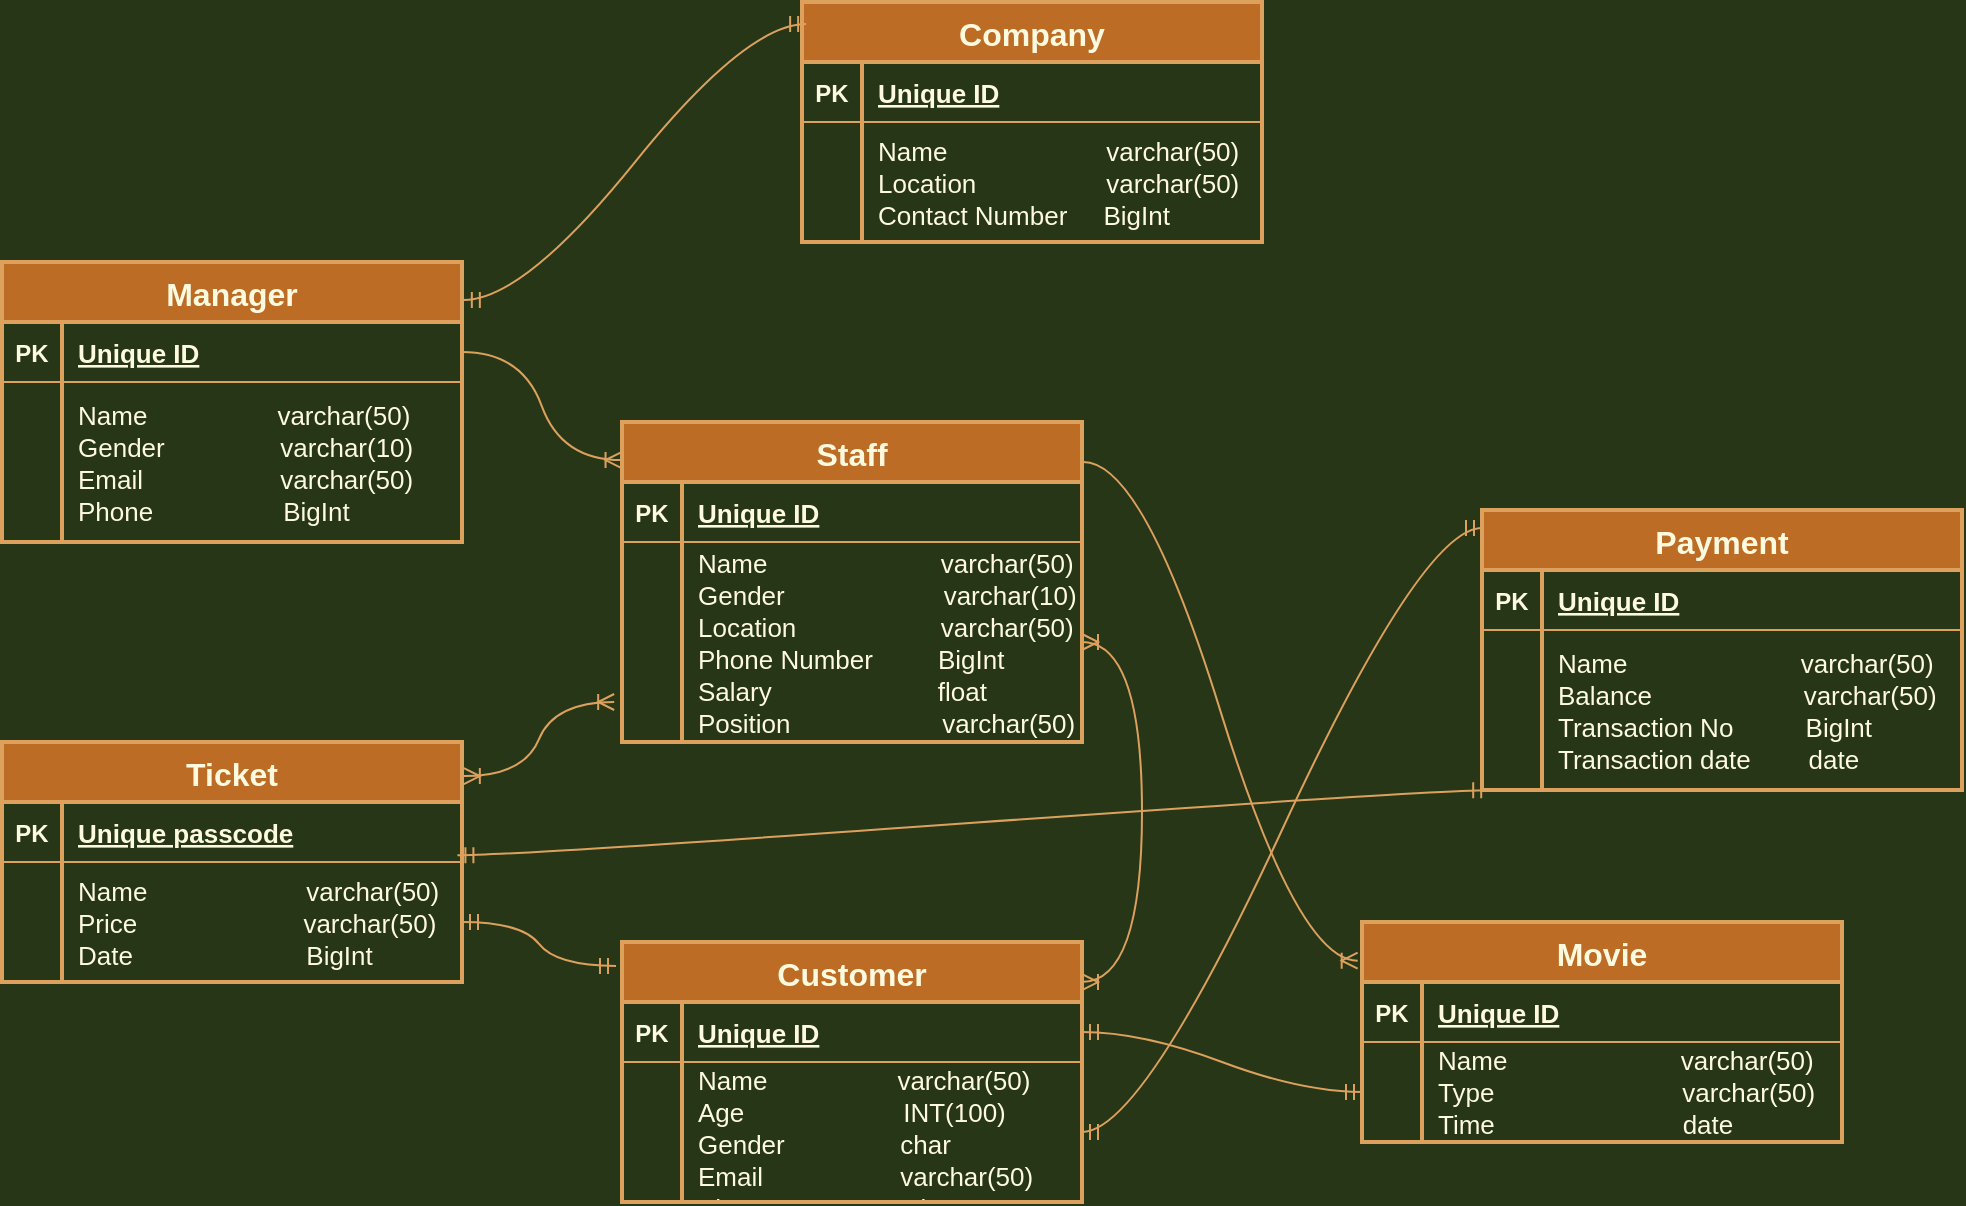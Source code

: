<mxfile version="13.9.9" type="device"><diagram id="zYq0MSpnBEJ_2Lk9Qg2k" name="Page-1"><mxGraphModel dx="1217" dy="706" grid="1" gridSize="10" guides="1" tooltips="1" connect="1" arrows="1" fold="1" page="1" pageScale="1" pageWidth="1169" pageHeight="827" background="#283618" math="0" shadow="0"><root><mxCell id="0"/><mxCell id="1" parent="0"/><mxCell id="_sh0Wcd_oLOZYCnd6EBC-60" value="Company" style="shape=table;startSize=30;container=1;collapsible=1;childLayout=tableLayout;fixedRows=1;rowLines=0;fontStyle=1;align=center;resizeLast=1;strokeWidth=2;fontSize=16;fillColor=#BC6C25;strokeColor=#DDA15E;fontColor=#FEFAE0;" parent="1" vertex="1"><mxGeometry x="530" y="90" width="230" height="120" as="geometry"><mxRectangle x="440" y="100" width="110" height="30" as="alternateBounds"/></mxGeometry></mxCell><mxCell id="_sh0Wcd_oLOZYCnd6EBC-61" value="" style="shape=partialRectangle;collapsible=0;dropTarget=0;pointerEvents=0;fillColor=none;top=0;left=0;bottom=1;right=0;points=[[0,0.5],[1,0.5]];portConstraint=eastwest;strokeColor=#DDA15E;fontColor=#FEFAE0;" parent="_sh0Wcd_oLOZYCnd6EBC-60" vertex="1"><mxGeometry y="30" width="230" height="30" as="geometry"/></mxCell><mxCell id="_sh0Wcd_oLOZYCnd6EBC-62" value="PK" style="shape=partialRectangle;connectable=0;fillColor=none;top=0;left=0;bottom=0;right=0;fontStyle=1;overflow=hidden;strokeColor=#DDA15E;fontColor=#FEFAE0;" parent="_sh0Wcd_oLOZYCnd6EBC-61" vertex="1"><mxGeometry width="30" height="30" as="geometry"/></mxCell><mxCell id="_sh0Wcd_oLOZYCnd6EBC-63" value="Unique ID" style="shape=partialRectangle;connectable=0;fillColor=none;top=0;left=0;bottom=0;right=0;align=left;spacingLeft=6;fontStyle=5;overflow=hidden;fontSize=13;strokeColor=#DDA15E;fontColor=#FEFAE0;" parent="_sh0Wcd_oLOZYCnd6EBC-61" vertex="1"><mxGeometry x="30" width="200" height="30" as="geometry"/></mxCell><mxCell id="_sh0Wcd_oLOZYCnd6EBC-64" value="" style="shape=partialRectangle;collapsible=0;dropTarget=0;pointerEvents=0;fillColor=none;top=0;left=0;bottom=0;right=0;points=[[0,0.5],[1,0.5]];portConstraint=eastwest;strokeColor=#DDA15E;fontColor=#FEFAE0;" parent="_sh0Wcd_oLOZYCnd6EBC-60" vertex="1"><mxGeometry y="60" width="230" height="60" as="geometry"/></mxCell><mxCell id="_sh0Wcd_oLOZYCnd6EBC-65" value="" style="shape=partialRectangle;connectable=0;fillColor=none;top=0;left=0;bottom=0;right=0;editable=1;overflow=hidden;strokeColor=#DDA15E;fontColor=#FEFAE0;" parent="_sh0Wcd_oLOZYCnd6EBC-64" vertex="1"><mxGeometry width="30" height="60" as="geometry"/></mxCell><mxCell id="_sh0Wcd_oLOZYCnd6EBC-66" value="Name                      varchar(50)&#10;Location                  varchar(50)&#10;Contact Number     BigInt" style="shape=partialRectangle;connectable=0;fillColor=none;top=0;left=0;bottom=0;right=0;align=left;spacingLeft=6;overflow=hidden;fontStyle=0;fontSize=13;strokeColor=#DDA15E;fontColor=#FEFAE0;" parent="_sh0Wcd_oLOZYCnd6EBC-64" vertex="1"><mxGeometry x="30" width="200" height="60" as="geometry"/></mxCell><mxCell id="_sh0Wcd_oLOZYCnd6EBC-67" value="" style="group;fontColor=#FEFAE0;" parent="1" vertex="1" connectable="0"><mxGeometry x="130" y="220" width="230" height="140" as="geometry"/></mxCell><mxCell id="_sh0Wcd_oLOZYCnd6EBC-68" value="Manager" style="shape=table;startSize=30;container=1;collapsible=1;childLayout=tableLayout;fixedRows=1;rowLines=0;fontStyle=1;align=center;resizeLast=1;strokeWidth=2;fontSize=16;fillColor=#BC6C25;strokeColor=#DDA15E;fontColor=#FEFAE0;" parent="_sh0Wcd_oLOZYCnd6EBC-67" vertex="1"><mxGeometry width="230" height="140" as="geometry"><mxRectangle width="100" height="30" as="alternateBounds"/></mxGeometry></mxCell><mxCell id="_sh0Wcd_oLOZYCnd6EBC-69" value="" style="shape=partialRectangle;collapsible=0;dropTarget=0;pointerEvents=0;fillColor=none;top=0;left=0;bottom=1;right=0;points=[[0,0.5],[1,0.5]];portConstraint=eastwest;strokeColor=#DDA15E;fontColor=#FEFAE0;" parent="_sh0Wcd_oLOZYCnd6EBC-68" vertex="1"><mxGeometry y="30" width="230" height="30" as="geometry"/></mxCell><mxCell id="_sh0Wcd_oLOZYCnd6EBC-70" value="PK" style="shape=partialRectangle;connectable=0;fillColor=none;top=0;left=0;bottom=0;right=0;fontStyle=1;overflow=hidden;strokeColor=#DDA15E;fontColor=#FEFAE0;" parent="_sh0Wcd_oLOZYCnd6EBC-69" vertex="1"><mxGeometry width="30" height="30" as="geometry"/></mxCell><mxCell id="_sh0Wcd_oLOZYCnd6EBC-71" value="Unique ID" style="shape=partialRectangle;connectable=0;fillColor=none;top=0;left=0;bottom=0;right=0;align=left;spacingLeft=6;fontStyle=5;overflow=hidden;fontSize=13;strokeColor=#DDA15E;fontColor=#FEFAE0;" parent="_sh0Wcd_oLOZYCnd6EBC-69" vertex="1"><mxGeometry x="30" width="200" height="30" as="geometry"/></mxCell><mxCell id="_sh0Wcd_oLOZYCnd6EBC-72" value="" style="shape=partialRectangle;collapsible=0;dropTarget=0;pointerEvents=0;fillColor=none;top=0;left=0;bottom=0;right=0;points=[[0,0.5],[1,0.5]];portConstraint=eastwest;strokeColor=#DDA15E;fontColor=#FEFAE0;" parent="_sh0Wcd_oLOZYCnd6EBC-68" vertex="1"><mxGeometry y="60" width="230" height="80" as="geometry"/></mxCell><mxCell id="_sh0Wcd_oLOZYCnd6EBC-73" value="" style="shape=partialRectangle;connectable=0;fillColor=none;top=0;left=0;bottom=0;right=0;editable=1;overflow=hidden;strokeColor=#DDA15E;fontColor=#FEFAE0;" parent="_sh0Wcd_oLOZYCnd6EBC-72" vertex="1"><mxGeometry width="30" height="80" as="geometry"/></mxCell><mxCell id="_sh0Wcd_oLOZYCnd6EBC-74" value="Name                  varchar(50)&#10;Gender                varchar(10)&#10;Email                   varchar(50)&#10;Phone                  BigInt" style="shape=partialRectangle;connectable=0;fillColor=none;top=0;left=0;bottom=0;right=0;align=left;spacingLeft=6;overflow=hidden;fontStyle=0;fontSize=13;strokeColor=#DDA15E;fontColor=#FEFAE0;" parent="_sh0Wcd_oLOZYCnd6EBC-72" vertex="1"><mxGeometry x="30" width="200" height="80" as="geometry"/></mxCell><mxCell id="_sh0Wcd_oLOZYCnd6EBC-75" value="" style="group;fontColor=#FEFAE0;" parent="1" vertex="1" connectable="0"><mxGeometry x="440" y="560" width="230" height="110" as="geometry"/></mxCell><mxCell id="_sh0Wcd_oLOZYCnd6EBC-76" value="Customer" style="shape=table;startSize=30;container=1;collapsible=1;childLayout=tableLayout;fixedRows=1;rowLines=0;fontStyle=1;align=center;resizeLast=1;strokeWidth=2;fontSize=16;fillColor=#BC6C25;strokeColor=#DDA15E;fontColor=#FEFAE0;" parent="_sh0Wcd_oLOZYCnd6EBC-75" vertex="1"><mxGeometry width="230" height="130" as="geometry"/></mxCell><mxCell id="_sh0Wcd_oLOZYCnd6EBC-77" value="" style="shape=partialRectangle;collapsible=0;dropTarget=0;pointerEvents=0;fillColor=none;top=0;left=0;bottom=1;right=0;points=[[0,0.5],[1,0.5]];portConstraint=eastwest;strokeColor=#DDA15E;fontColor=#FEFAE0;" parent="_sh0Wcd_oLOZYCnd6EBC-76" vertex="1"><mxGeometry y="30" width="230" height="30" as="geometry"/></mxCell><mxCell id="_sh0Wcd_oLOZYCnd6EBC-78" value="PK" style="shape=partialRectangle;connectable=0;fillColor=none;top=0;left=0;bottom=0;right=0;fontStyle=1;overflow=hidden;strokeColor=#DDA15E;fontColor=#FEFAE0;" parent="_sh0Wcd_oLOZYCnd6EBC-77" vertex="1"><mxGeometry width="30" height="30" as="geometry"/></mxCell><mxCell id="_sh0Wcd_oLOZYCnd6EBC-79" value="Unique ID" style="shape=partialRectangle;connectable=0;fillColor=none;top=0;left=0;bottom=0;right=0;align=left;spacingLeft=6;fontStyle=5;overflow=hidden;fontSize=13;strokeColor=#DDA15E;fontColor=#FEFAE0;" parent="_sh0Wcd_oLOZYCnd6EBC-77" vertex="1"><mxGeometry x="30" width="200" height="30" as="geometry"/></mxCell><mxCell id="_sh0Wcd_oLOZYCnd6EBC-80" value="" style="shape=partialRectangle;collapsible=0;dropTarget=0;pointerEvents=0;fillColor=none;top=0;left=0;bottom=0;right=0;points=[[0,0.5],[1,0.5]];portConstraint=eastwest;strokeColor=#DDA15E;fontColor=#FEFAE0;" parent="_sh0Wcd_oLOZYCnd6EBC-76" vertex="1"><mxGeometry y="60" width="230" height="70" as="geometry"/></mxCell><mxCell id="_sh0Wcd_oLOZYCnd6EBC-81" value="" style="shape=partialRectangle;connectable=0;fillColor=none;top=0;left=0;bottom=0;right=0;editable=1;overflow=hidden;strokeColor=#DDA15E;fontColor=#FEFAE0;" parent="_sh0Wcd_oLOZYCnd6EBC-80" vertex="1"><mxGeometry width="30" height="70" as="geometry"/></mxCell><mxCell id="_sh0Wcd_oLOZYCnd6EBC-82" value="Name                  varchar(50)&#10;Age                      INT(100)&#10;Gender                char&#10;Email                   varchar(50)&#10;Phone                  BigInt" style="shape=partialRectangle;connectable=0;fillColor=none;top=0;left=0;bottom=0;right=0;align=left;spacingLeft=6;overflow=hidden;fontStyle=0;fontSize=13;strokeColor=#DDA15E;fontColor=#FEFAE0;" parent="_sh0Wcd_oLOZYCnd6EBC-80" vertex="1"><mxGeometry x="30" width="200" height="70" as="geometry"/></mxCell><mxCell id="_sh0Wcd_oLOZYCnd6EBC-83" value="Ticket" style="shape=table;startSize=30;container=1;collapsible=1;childLayout=tableLayout;fixedRows=1;rowLines=0;fontStyle=1;align=center;resizeLast=1;strokeWidth=2;fontSize=16;fillColor=#BC6C25;strokeColor=#DDA15E;fontColor=#FEFAE0;" parent="1" vertex="1"><mxGeometry x="130" y="460" width="230" height="120" as="geometry"/></mxCell><mxCell id="_sh0Wcd_oLOZYCnd6EBC-84" value="" style="shape=partialRectangle;collapsible=0;dropTarget=0;pointerEvents=0;fillColor=none;top=0;left=0;bottom=1;right=0;points=[[0,0.5],[1,0.5]];portConstraint=eastwest;strokeColor=#DDA15E;fontColor=#FEFAE0;" parent="_sh0Wcd_oLOZYCnd6EBC-83" vertex="1"><mxGeometry y="30" width="230" height="30" as="geometry"/></mxCell><mxCell id="_sh0Wcd_oLOZYCnd6EBC-85" value="PK" style="shape=partialRectangle;connectable=0;fillColor=none;top=0;left=0;bottom=0;right=0;fontStyle=1;overflow=hidden;strokeColor=#DDA15E;fontColor=#FEFAE0;" parent="_sh0Wcd_oLOZYCnd6EBC-84" vertex="1"><mxGeometry width="30" height="30" as="geometry"/></mxCell><mxCell id="_sh0Wcd_oLOZYCnd6EBC-86" value="Unique passcode" style="shape=partialRectangle;connectable=0;fillColor=none;top=0;left=0;bottom=0;right=0;align=left;spacingLeft=6;fontStyle=5;overflow=hidden;fontSize=13;strokeColor=#DDA15E;fontColor=#FEFAE0;" parent="_sh0Wcd_oLOZYCnd6EBC-84" vertex="1"><mxGeometry x="30" width="200" height="30" as="geometry"/></mxCell><mxCell id="_sh0Wcd_oLOZYCnd6EBC-87" value="" style="shape=partialRectangle;collapsible=0;dropTarget=0;pointerEvents=0;fillColor=none;top=0;left=0;bottom=0;right=0;points=[[0,0.5],[1,0.5]];portConstraint=eastwest;strokeColor=#DDA15E;fontColor=#FEFAE0;" parent="_sh0Wcd_oLOZYCnd6EBC-83" vertex="1"><mxGeometry y="60" width="230" height="60" as="geometry"/></mxCell><mxCell id="_sh0Wcd_oLOZYCnd6EBC-88" value="" style="shape=partialRectangle;connectable=0;fillColor=none;top=0;left=0;bottom=0;right=0;editable=1;overflow=hidden;strokeColor=#DDA15E;fontColor=#FEFAE0;" parent="_sh0Wcd_oLOZYCnd6EBC-87" vertex="1"><mxGeometry width="30" height="60" as="geometry"/></mxCell><mxCell id="_sh0Wcd_oLOZYCnd6EBC-89" value="Name                      varchar(50)&#10;Price                       varchar(50)&#10;Date                        BigInt" style="shape=partialRectangle;connectable=0;fillColor=none;top=0;left=0;bottom=0;right=0;align=left;spacingLeft=6;overflow=hidden;fontStyle=0;fontSize=13;strokeColor=#DDA15E;fontColor=#FEFAE0;" parent="_sh0Wcd_oLOZYCnd6EBC-87" vertex="1"><mxGeometry x="30" width="200" height="60" as="geometry"/></mxCell><mxCell id="_sh0Wcd_oLOZYCnd6EBC-90" value="Staff" style="shape=table;startSize=30;container=1;collapsible=1;childLayout=tableLayout;fixedRows=1;rowLines=0;fontStyle=1;align=center;resizeLast=1;strokeWidth=2;fontSize=16;fillColor=#BC6C25;strokeColor=#DDA15E;fontColor=#FEFAE0;" parent="1" vertex="1"><mxGeometry x="440" y="300" width="230" height="160" as="geometry"/></mxCell><mxCell id="_sh0Wcd_oLOZYCnd6EBC-91" value="" style="shape=partialRectangle;collapsible=0;dropTarget=0;pointerEvents=0;fillColor=none;top=0;left=0;bottom=1;right=0;points=[[0,0.5],[1,0.5]];portConstraint=eastwest;strokeColor=#DDA15E;fontColor=#FEFAE0;" parent="_sh0Wcd_oLOZYCnd6EBC-90" vertex="1"><mxGeometry y="30" width="230" height="30" as="geometry"/></mxCell><mxCell id="_sh0Wcd_oLOZYCnd6EBC-92" value="PK" style="shape=partialRectangle;connectable=0;fillColor=none;top=0;left=0;bottom=0;right=0;fontStyle=1;overflow=hidden;strokeColor=#DDA15E;fontColor=#FEFAE0;" parent="_sh0Wcd_oLOZYCnd6EBC-91" vertex="1"><mxGeometry width="30" height="30" as="geometry"/></mxCell><mxCell id="_sh0Wcd_oLOZYCnd6EBC-93" value="Unique ID" style="shape=partialRectangle;connectable=0;fillColor=none;top=0;left=0;bottom=0;right=0;align=left;spacingLeft=6;fontStyle=5;overflow=hidden;fontSize=13;strokeColor=#DDA15E;fontColor=#FEFAE0;" parent="_sh0Wcd_oLOZYCnd6EBC-91" vertex="1"><mxGeometry x="30" width="200" height="30" as="geometry"/></mxCell><mxCell id="_sh0Wcd_oLOZYCnd6EBC-94" value="" style="shape=partialRectangle;collapsible=0;dropTarget=0;pointerEvents=0;fillColor=none;top=0;left=0;bottom=0;right=0;points=[[0,0.5],[1,0.5]];portConstraint=eastwest;strokeColor=#DDA15E;fontColor=#FEFAE0;" parent="_sh0Wcd_oLOZYCnd6EBC-90" vertex="1"><mxGeometry y="60" width="230" height="100" as="geometry"/></mxCell><mxCell id="_sh0Wcd_oLOZYCnd6EBC-95" value="" style="shape=partialRectangle;connectable=0;fillColor=none;top=0;left=0;bottom=0;right=0;editable=1;overflow=hidden;strokeColor=#DDA15E;fontColor=#FEFAE0;" parent="_sh0Wcd_oLOZYCnd6EBC-94" vertex="1"><mxGeometry width="30" height="100" as="geometry"/></mxCell><mxCell id="_sh0Wcd_oLOZYCnd6EBC-96" value="Name                        varchar(50)&#10;Gender                      varchar(10)&#10;Location                    varchar(50)&#10;Phone Number         BigInt&#10;Salary                       float&#10;Position                     varchar(50)" style="shape=partialRectangle;connectable=0;fillColor=none;top=0;left=0;bottom=0;right=0;align=left;spacingLeft=6;overflow=hidden;fontStyle=0;fontSize=13;strokeColor=#DDA15E;fontColor=#FEFAE0;" parent="_sh0Wcd_oLOZYCnd6EBC-94" vertex="1"><mxGeometry x="30" width="200" height="100" as="geometry"/></mxCell><mxCell id="_sh0Wcd_oLOZYCnd6EBC-97" value="Movie" style="shape=table;startSize=30;container=1;collapsible=1;childLayout=tableLayout;fixedRows=1;rowLines=0;fontStyle=1;align=center;resizeLast=1;strokeWidth=2;fontSize=16;fillColor=#BC6C25;strokeColor=#DDA15E;fontColor=#FEFAE0;" parent="1" vertex="1"><mxGeometry x="810" y="550" width="240" height="110" as="geometry"/></mxCell><mxCell id="_sh0Wcd_oLOZYCnd6EBC-98" value="" style="shape=partialRectangle;collapsible=0;dropTarget=0;pointerEvents=0;fillColor=none;top=0;left=0;bottom=1;right=0;points=[[0,0.5],[1,0.5]];portConstraint=eastwest;strokeColor=#DDA15E;fontColor=#FEFAE0;" parent="_sh0Wcd_oLOZYCnd6EBC-97" vertex="1"><mxGeometry y="30" width="240" height="30" as="geometry"/></mxCell><mxCell id="_sh0Wcd_oLOZYCnd6EBC-99" value="PK" style="shape=partialRectangle;connectable=0;fillColor=none;top=0;left=0;bottom=0;right=0;fontStyle=1;overflow=hidden;strokeColor=#DDA15E;fontColor=#FEFAE0;" parent="_sh0Wcd_oLOZYCnd6EBC-98" vertex="1"><mxGeometry width="30" height="30" as="geometry"/></mxCell><mxCell id="_sh0Wcd_oLOZYCnd6EBC-100" value="Unique ID" style="shape=partialRectangle;connectable=0;fillColor=none;top=0;left=0;bottom=0;right=0;align=left;spacingLeft=6;fontStyle=5;overflow=hidden;fontSize=13;strokeColor=#DDA15E;fontColor=#FEFAE0;" parent="_sh0Wcd_oLOZYCnd6EBC-98" vertex="1"><mxGeometry x="30" width="210" height="30" as="geometry"/></mxCell><mxCell id="_sh0Wcd_oLOZYCnd6EBC-101" value="" style="shape=partialRectangle;collapsible=0;dropTarget=0;pointerEvents=0;fillColor=none;top=0;left=0;bottom=0;right=0;points=[[0,0.5],[1,0.5]];portConstraint=eastwest;strokeColor=#DDA15E;fontColor=#FEFAE0;" parent="_sh0Wcd_oLOZYCnd6EBC-97" vertex="1"><mxGeometry y="60" width="240" height="50" as="geometry"/></mxCell><mxCell id="_sh0Wcd_oLOZYCnd6EBC-102" value="" style="shape=partialRectangle;connectable=0;fillColor=none;top=0;left=0;bottom=0;right=0;editable=1;overflow=hidden;strokeColor=#DDA15E;fontColor=#FEFAE0;" parent="_sh0Wcd_oLOZYCnd6EBC-101" vertex="1"><mxGeometry width="30" height="50" as="geometry"/></mxCell><mxCell id="_sh0Wcd_oLOZYCnd6EBC-103" value="Name                        varchar(50)&#10;Type                          varchar(50)&#10;Time                          date&#10;" style="shape=partialRectangle;connectable=0;fillColor=none;top=0;left=0;bottom=0;right=0;align=left;spacingLeft=6;overflow=hidden;fontStyle=0;fontSize=13;strokeColor=#DDA15E;fontColor=#FEFAE0;" parent="_sh0Wcd_oLOZYCnd6EBC-101" vertex="1"><mxGeometry x="30" width="210" height="50" as="geometry"/></mxCell><mxCell id="_sh0Wcd_oLOZYCnd6EBC-104" value="Payment" style="shape=table;startSize=30;container=1;collapsible=1;childLayout=tableLayout;fixedRows=1;rowLines=0;fontStyle=1;align=center;resizeLast=1;strokeWidth=2;fontSize=16;fillColor=#BC6C25;strokeColor=#DDA15E;fontColor=#FEFAE0;" parent="1" vertex="1"><mxGeometry x="870" y="344" width="240" height="140" as="geometry"/></mxCell><mxCell id="_sh0Wcd_oLOZYCnd6EBC-105" value="" style="shape=partialRectangle;collapsible=0;dropTarget=0;pointerEvents=0;fillColor=none;top=0;left=0;bottom=1;right=0;points=[[0,0.5],[1,0.5]];portConstraint=eastwest;strokeColor=#DDA15E;fontColor=#FEFAE0;" parent="_sh0Wcd_oLOZYCnd6EBC-104" vertex="1"><mxGeometry y="30" width="240" height="30" as="geometry"/></mxCell><mxCell id="_sh0Wcd_oLOZYCnd6EBC-106" value="PK" style="shape=partialRectangle;connectable=0;fillColor=none;top=0;left=0;bottom=0;right=0;fontStyle=1;overflow=hidden;strokeColor=#DDA15E;fontColor=#FEFAE0;" parent="_sh0Wcd_oLOZYCnd6EBC-105" vertex="1"><mxGeometry width="30" height="30" as="geometry"/></mxCell><mxCell id="_sh0Wcd_oLOZYCnd6EBC-107" value="Unique ID" style="shape=partialRectangle;connectable=0;fillColor=none;top=0;left=0;bottom=0;right=0;align=left;spacingLeft=6;fontStyle=5;overflow=hidden;fontSize=13;strokeColor=#DDA15E;fontColor=#FEFAE0;" parent="_sh0Wcd_oLOZYCnd6EBC-105" vertex="1"><mxGeometry x="30" width="210" height="30" as="geometry"/></mxCell><mxCell id="_sh0Wcd_oLOZYCnd6EBC-108" value="" style="shape=partialRectangle;collapsible=0;dropTarget=0;pointerEvents=0;fillColor=none;top=0;left=0;bottom=0;right=0;points=[[0,0.5],[1,0.5]];portConstraint=eastwest;strokeColor=#DDA15E;fontColor=#FEFAE0;" parent="_sh0Wcd_oLOZYCnd6EBC-104" vertex="1"><mxGeometry y="60" width="240" height="80" as="geometry"/></mxCell><mxCell id="_sh0Wcd_oLOZYCnd6EBC-109" value="" style="shape=partialRectangle;connectable=0;fillColor=none;top=0;left=0;bottom=0;right=0;editable=1;overflow=hidden;strokeColor=#DDA15E;fontColor=#FEFAE0;" parent="_sh0Wcd_oLOZYCnd6EBC-108" vertex="1"><mxGeometry width="30" height="80" as="geometry"/></mxCell><mxCell id="_sh0Wcd_oLOZYCnd6EBC-110" value="Name                        varchar(50)&#10;Balance                     varchar(50)&#10;Transaction No          BigInt&#10;Transaction date        date" style="shape=partialRectangle;connectable=0;fillColor=none;top=0;left=0;bottom=0;right=0;align=left;spacingLeft=6;overflow=hidden;fontStyle=0;fontSize=13;strokeColor=#DDA15E;fontColor=#FEFAE0;" parent="_sh0Wcd_oLOZYCnd6EBC-108" vertex="1"><mxGeometry x="30" width="210" height="80" as="geometry"/></mxCell><mxCell id="_sh0Wcd_oLOZYCnd6EBC-111" value="" style="edgeStyle=entityRelationEdgeStyle;fontSize=12;html=1;endArrow=ERmandOne;startArrow=ERmandOne;entryX=0.009;entryY=0.092;entryDx=0;entryDy=0;entryPerimeter=0;exitX=1.004;exitY=0.136;exitDx=0;exitDy=0;exitPerimeter=0;strokeColor=#DDA15E;fontColor=#FEFAE0;labelBackgroundColor=#283618;curved=1;" parent="1" source="_sh0Wcd_oLOZYCnd6EBC-68" target="_sh0Wcd_oLOZYCnd6EBC-60" edge="1"><mxGeometry width="100" height="100" relative="1" as="geometry"><mxPoint x="280" y="190" as="sourcePoint"/><mxPoint x="380" y="90" as="targetPoint"/></mxGeometry></mxCell><mxCell id="_sh0Wcd_oLOZYCnd6EBC-112" value="" style="edgeStyle=entityRelationEdgeStyle;fontSize=12;html=1;endArrow=ERoneToMany;startArrow=ERoneToMany;exitX=1.004;exitY=0.142;exitDx=0;exitDy=0;exitPerimeter=0;entryX=-0.017;entryY=0.8;entryDx=0;entryDy=0;entryPerimeter=0;strokeColor=#DDA15E;fontColor=#FEFAE0;labelBackgroundColor=#283618;curved=1;" parent="1" source="_sh0Wcd_oLOZYCnd6EBC-83" target="_sh0Wcd_oLOZYCnd6EBC-94" edge="1"><mxGeometry width="100" height="100" relative="1" as="geometry"><mxPoint x="430" y="480" as="sourcePoint"/><mxPoint x="530" y="380" as="targetPoint"/></mxGeometry></mxCell><mxCell id="_sh0Wcd_oLOZYCnd6EBC-113" value="" style="edgeStyle=entityRelationEdgeStyle;fontSize=12;html=1;endArrow=ERoneToMany;startArrow=ERoneToMany;exitX=1;exitY=0.154;exitDx=0;exitDy=0;exitPerimeter=0;strokeColor=#DDA15E;fontColor=#FEFAE0;labelBackgroundColor=#283618;curved=1;" parent="1" source="_sh0Wcd_oLOZYCnd6EBC-76" target="_sh0Wcd_oLOZYCnd6EBC-94" edge="1"><mxGeometry width="100" height="100" relative="1" as="geometry"><mxPoint x="700" y="570" as="sourcePoint"/><mxPoint x="800" y="470" as="targetPoint"/></mxGeometry></mxCell><mxCell id="_sh0Wcd_oLOZYCnd6EBC-114" value="" style="edgeStyle=entityRelationEdgeStyle;fontSize=12;html=1;endArrow=ERmandOne;startArrow=ERmandOne;entryX=-0.013;entryY=0.092;entryDx=0;entryDy=0;entryPerimeter=0;exitX=1;exitY=0.5;exitDx=0;exitDy=0;strokeColor=#DDA15E;fontColor=#FEFAE0;labelBackgroundColor=#283618;curved=1;" parent="1" source="_sh0Wcd_oLOZYCnd6EBC-87" target="_sh0Wcd_oLOZYCnd6EBC-76" edge="1"><mxGeometry width="100" height="100" relative="1" as="geometry"><mxPoint x="340.0" y="678" as="sourcePoint"/><mxPoint x="421.15" y="550" as="targetPoint"/></mxGeometry></mxCell><mxCell id="_sh0Wcd_oLOZYCnd6EBC-117" value="" style="edgeStyle=entityRelationEdgeStyle;fontSize=12;html=1;endArrow=ERmandOne;startArrow=ERmandOne;entryX=0;entryY=0.064;entryDx=0;entryDy=0;entryPerimeter=0;exitX=1;exitY=0.5;exitDx=0;exitDy=0;strokeColor=#DDA15E;fontColor=#FEFAE0;labelBackgroundColor=#283618;curved=1;" parent="1" source="_sh0Wcd_oLOZYCnd6EBC-80" target="_sh0Wcd_oLOZYCnd6EBC-104" edge="1"><mxGeometry width="100" height="100" relative="1" as="geometry"><mxPoint x="740" y="660" as="sourcePoint"/><mxPoint x="777.01" y="631.96" as="targetPoint"/></mxGeometry></mxCell><mxCell id="_sh0Wcd_oLOZYCnd6EBC-118" value="" style="edgeStyle=entityRelationEdgeStyle;fontSize=12;html=1;endArrow=ERmandOne;startArrow=ERmandOne;entryX=0;entryY=0.5;entryDx=0;entryDy=0;exitX=1;exitY=0.5;exitDx=0;exitDy=0;strokeColor=#DDA15E;fontColor=#FEFAE0;labelBackgroundColor=#283618;curved=1;" parent="1" source="_sh0Wcd_oLOZYCnd6EBC-77" target="_sh0Wcd_oLOZYCnd6EBC-101" edge="1"><mxGeometry width="100" height="100" relative="1" as="geometry"><mxPoint x="720" y="620" as="sourcePoint"/><mxPoint x="797.01" y="641.96" as="targetPoint"/></mxGeometry></mxCell><mxCell id="_sh0Wcd_oLOZYCnd6EBC-119" value="" style="edgeStyle=entityRelationEdgeStyle;fontSize=12;html=1;endArrow=ERmandOne;startArrow=ERmandOne;exitX=0.99;exitY=-0.056;exitDx=0;exitDy=0;exitPerimeter=0;entryX=0.015;entryY=1.002;entryDx=0;entryDy=0;entryPerimeter=0;strokeColor=#DDA15E;fontColor=#FEFAE0;labelBackgroundColor=#283618;curved=1;" parent="1" source="_sh0Wcd_oLOZYCnd6EBC-87" target="_sh0Wcd_oLOZYCnd6EBC-108" edge="1"><mxGeometry width="100" height="100" relative="1" as="geometry"><mxPoint x="361" y="540" as="sourcePoint"/><mxPoint x="860" y="460" as="targetPoint"/></mxGeometry></mxCell><mxCell id="_sh0Wcd_oLOZYCnd6EBC-121" value="" style="edgeStyle=entityRelationEdgeStyle;fontSize=12;html=1;endArrow=ERoneToMany;entryX=-0.009;entryY=0.176;entryDx=0;entryDy=0;entryPerimeter=0;exitX=1.003;exitY=0.125;exitDx=0;exitDy=0;exitPerimeter=0;strokeColor=#DDA15E;fontColor=#FEFAE0;labelBackgroundColor=#283618;curved=1;" parent="1" source="_sh0Wcd_oLOZYCnd6EBC-90" target="_sh0Wcd_oLOZYCnd6EBC-97" edge="1"><mxGeometry width="100" height="100" relative="1" as="geometry"><mxPoint x="720" y="560" as="sourcePoint"/><mxPoint x="820" y="460" as="targetPoint"/></mxGeometry></mxCell><mxCell id="_sh0Wcd_oLOZYCnd6EBC-122" value="" style="edgeStyle=entityRelationEdgeStyle;fontSize=12;html=1;endArrow=ERoneToMany;exitX=1;exitY=0.5;exitDx=0;exitDy=0;entryX=-0.001;entryY=0.119;entryDx=0;entryDy=0;entryPerimeter=0;strokeColor=#DDA15E;fontColor=#FEFAE0;labelBackgroundColor=#283618;curved=1;" parent="1" source="_sh0Wcd_oLOZYCnd6EBC-69" target="_sh0Wcd_oLOZYCnd6EBC-90" edge="1"><mxGeometry width="100" height="100" relative="1" as="geometry"><mxPoint x="330" y="420" as="sourcePoint"/><mxPoint x="430" y="320" as="targetPoint"/></mxGeometry></mxCell></root></mxGraphModel></diagram></mxfile>